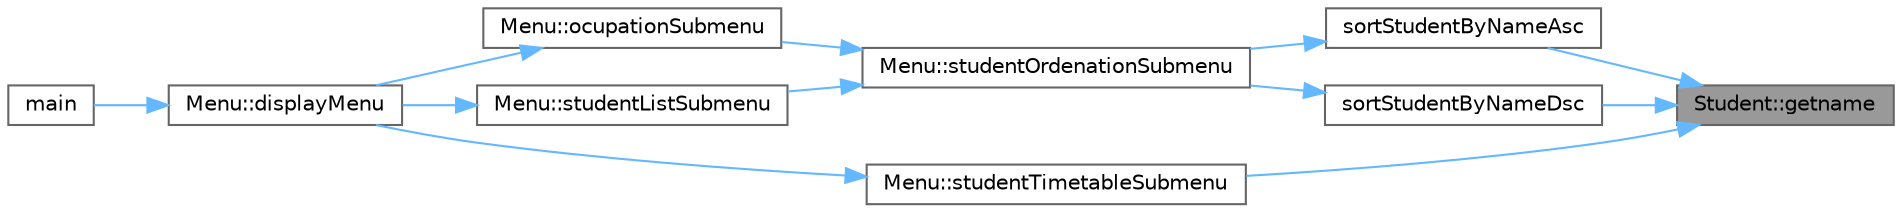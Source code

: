 digraph "Student::getname"
{
 // LATEX_PDF_SIZE
  bgcolor="transparent";
  edge [fontname=Helvetica,fontsize=10,labelfontname=Helvetica,labelfontsize=10];
  node [fontname=Helvetica,fontsize=10,shape=box,height=0.2,width=0.4];
  rankdir="RL";
  Node1 [label="Student::getname",height=0.2,width=0.4,color="gray40", fillcolor="grey60", style="filled", fontcolor="black",tooltip=" "];
  Node1 -> Node2 [dir="back",color="steelblue1",style="solid"];
  Node2 [label="sortStudentByNameAsc",height=0.2,width=0.4,color="grey40", fillcolor="white", style="filled",URL="$_sort_form_8cpp.html#a110e0031e0773ad2f8b6ac729d648701",tooltip=" "];
  Node2 -> Node3 [dir="back",color="steelblue1",style="solid"];
  Node3 [label="Menu::studentOrdenationSubmenu",height=0.2,width=0.4,color="grey40", fillcolor="white", style="filled",URL="$class_menu.html#ac2a973a74d498075f2e37b9e0b0b382e",tooltip=" "];
  Node3 -> Node4 [dir="back",color="steelblue1",style="solid"];
  Node4 [label="Menu::ocupationSubmenu",height=0.2,width=0.4,color="grey40", fillcolor="white", style="filled",URL="$class_menu.html#a66bfcd7feed22bffdf67e95cdc187bba",tooltip=" "];
  Node4 -> Node5 [dir="back",color="steelblue1",style="solid"];
  Node5 [label="Menu::displayMenu",height=0.2,width=0.4,color="grey40", fillcolor="white", style="filled",URL="$class_menu.html#a2e196016a6d46cdc46af8749d084dc43",tooltip=" "];
  Node5 -> Node6 [dir="back",color="steelblue1",style="solid"];
  Node6 [label="main",height=0.2,width=0.4,color="grey40", fillcolor="white", style="filled",URL="$main_8cpp.html#ae66f6b31b5ad750f1fe042a706a4e3d4",tooltip=" "];
  Node3 -> Node7 [dir="back",color="steelblue1",style="solid"];
  Node7 [label="Menu::studentListSubmenu",height=0.2,width=0.4,color="grey40", fillcolor="white", style="filled",URL="$class_menu.html#ac43c1c1e767f70adbecc90015bd87ade",tooltip="The submenu for option [21]Student List."];
  Node7 -> Node5 [dir="back",color="steelblue1",style="solid"];
  Node1 -> Node8 [dir="back",color="steelblue1",style="solid"];
  Node8 [label="sortStudentByNameDsc",height=0.2,width=0.4,color="grey40", fillcolor="white", style="filled",URL="$_sort_form_8cpp.html#ade8e7f66ba0e83112886332070d19bd2",tooltip=" "];
  Node8 -> Node3 [dir="back",color="steelblue1",style="solid"];
  Node1 -> Node9 [dir="back",color="steelblue1",style="solid"];
  Node9 [label="Menu::studentTimetableSubmenu",height=0.2,width=0.4,color="grey40", fillcolor="white", style="filled",URL="$class_menu.html#a720c421007021677a178299e9db22440",tooltip=" "];
  Node9 -> Node5 [dir="back",color="steelblue1",style="solid"];
}
